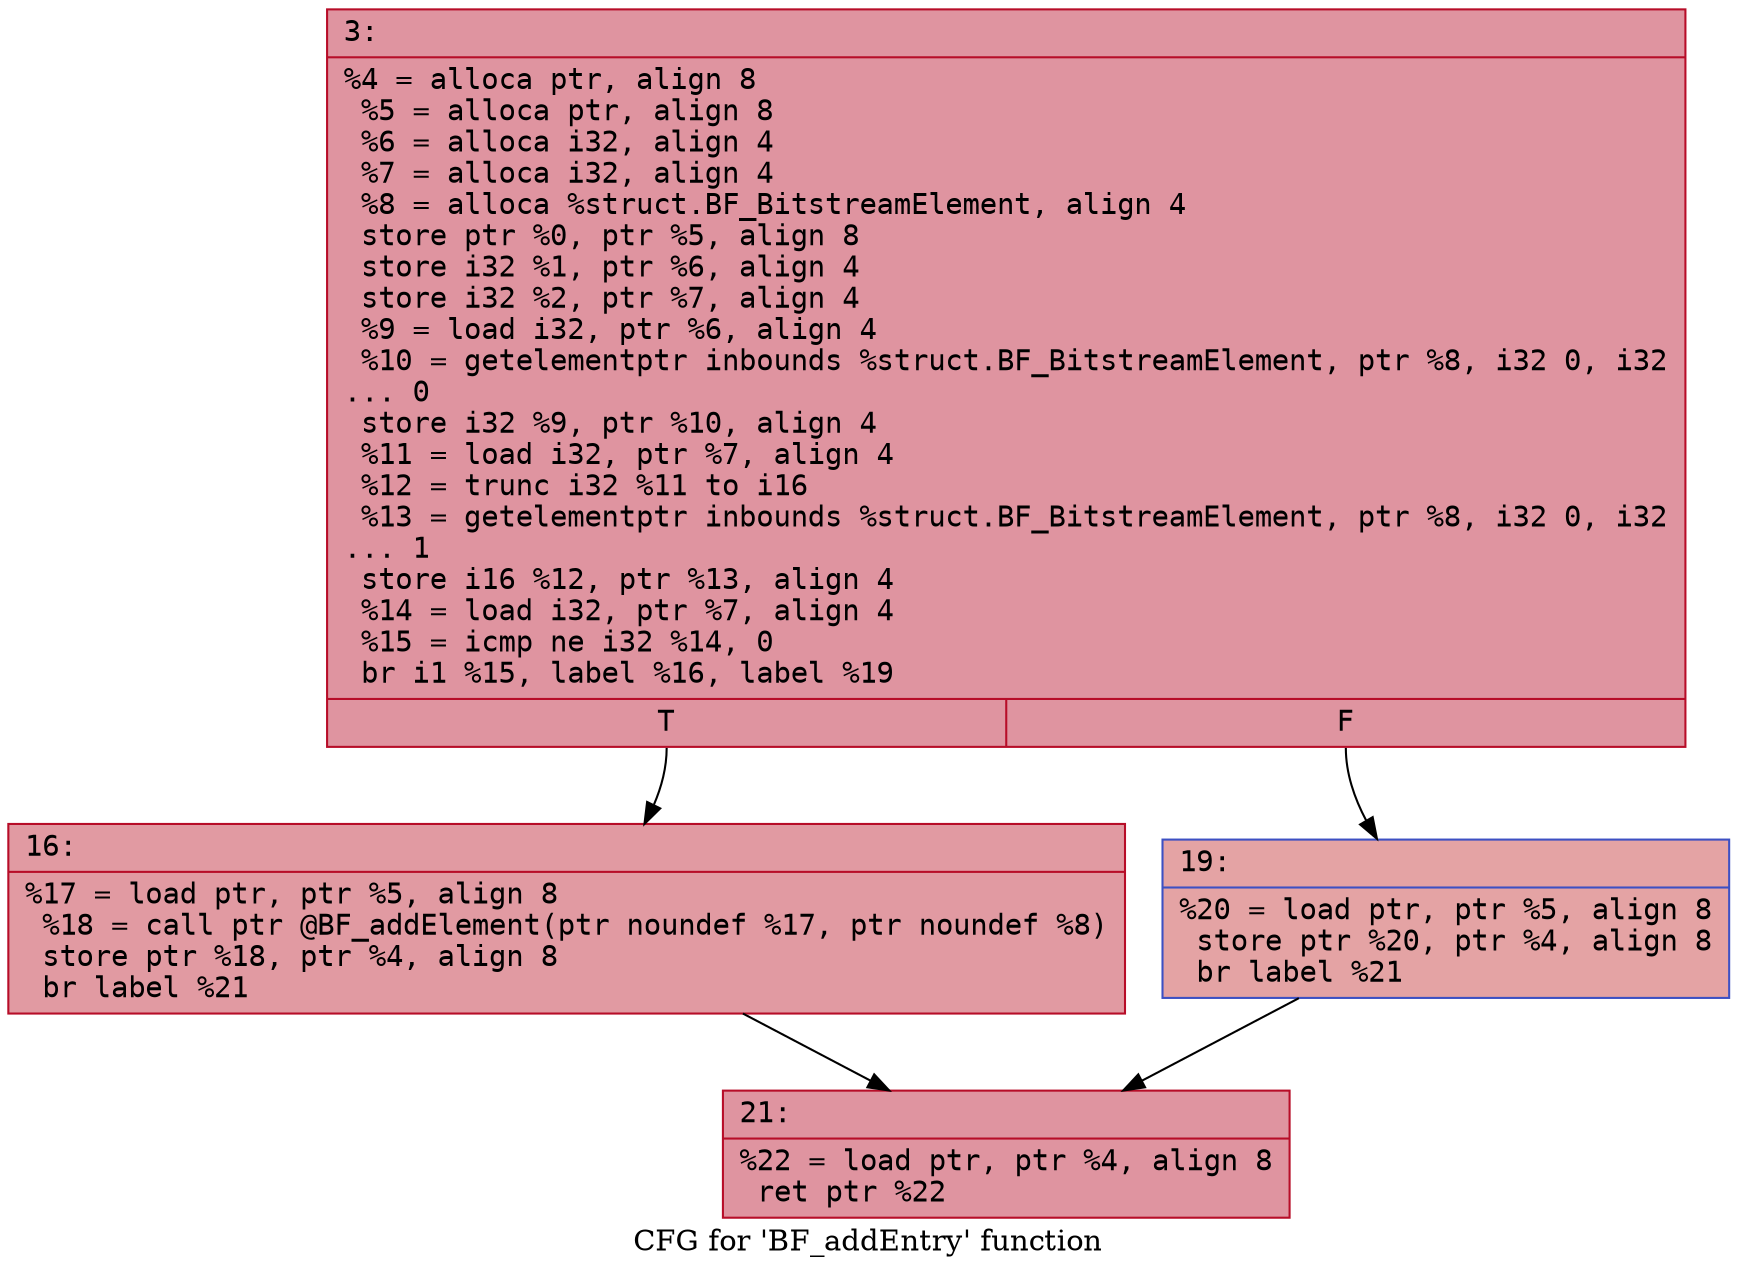 digraph "CFG for 'BF_addEntry' function" {
	label="CFG for 'BF_addEntry' function";

	Node0x6000039dd4a0 [shape=record,color="#b70d28ff", style=filled, fillcolor="#b70d2870" fontname="Courier",label="{3:\l|  %4 = alloca ptr, align 8\l  %5 = alloca ptr, align 8\l  %6 = alloca i32, align 4\l  %7 = alloca i32, align 4\l  %8 = alloca %struct.BF_BitstreamElement, align 4\l  store ptr %0, ptr %5, align 8\l  store i32 %1, ptr %6, align 4\l  store i32 %2, ptr %7, align 4\l  %9 = load i32, ptr %6, align 4\l  %10 = getelementptr inbounds %struct.BF_BitstreamElement, ptr %8, i32 0, i32\l... 0\l  store i32 %9, ptr %10, align 4\l  %11 = load i32, ptr %7, align 4\l  %12 = trunc i32 %11 to i16\l  %13 = getelementptr inbounds %struct.BF_BitstreamElement, ptr %8, i32 0, i32\l... 1\l  store i16 %12, ptr %13, align 4\l  %14 = load i32, ptr %7, align 4\l  %15 = icmp ne i32 %14, 0\l  br i1 %15, label %16, label %19\l|{<s0>T|<s1>F}}"];
	Node0x6000039dd4a0:s0 -> Node0x6000039dd4f0[tooltip="3 -> 16\nProbability 62.50%" ];
	Node0x6000039dd4a0:s1 -> Node0x6000039dd540[tooltip="3 -> 19\nProbability 37.50%" ];
	Node0x6000039dd4f0 [shape=record,color="#b70d28ff", style=filled, fillcolor="#bb1b2c70" fontname="Courier",label="{16:\l|  %17 = load ptr, ptr %5, align 8\l  %18 = call ptr @BF_addElement(ptr noundef %17, ptr noundef %8)\l  store ptr %18, ptr %4, align 8\l  br label %21\l}"];
	Node0x6000039dd4f0 -> Node0x6000039dd590[tooltip="16 -> 21\nProbability 100.00%" ];
	Node0x6000039dd540 [shape=record,color="#3d50c3ff", style=filled, fillcolor="#c32e3170" fontname="Courier",label="{19:\l|  %20 = load ptr, ptr %5, align 8\l  store ptr %20, ptr %4, align 8\l  br label %21\l}"];
	Node0x6000039dd540 -> Node0x6000039dd590[tooltip="19 -> 21\nProbability 100.00%" ];
	Node0x6000039dd590 [shape=record,color="#b70d28ff", style=filled, fillcolor="#b70d2870" fontname="Courier",label="{21:\l|  %22 = load ptr, ptr %4, align 8\l  ret ptr %22\l}"];
}
